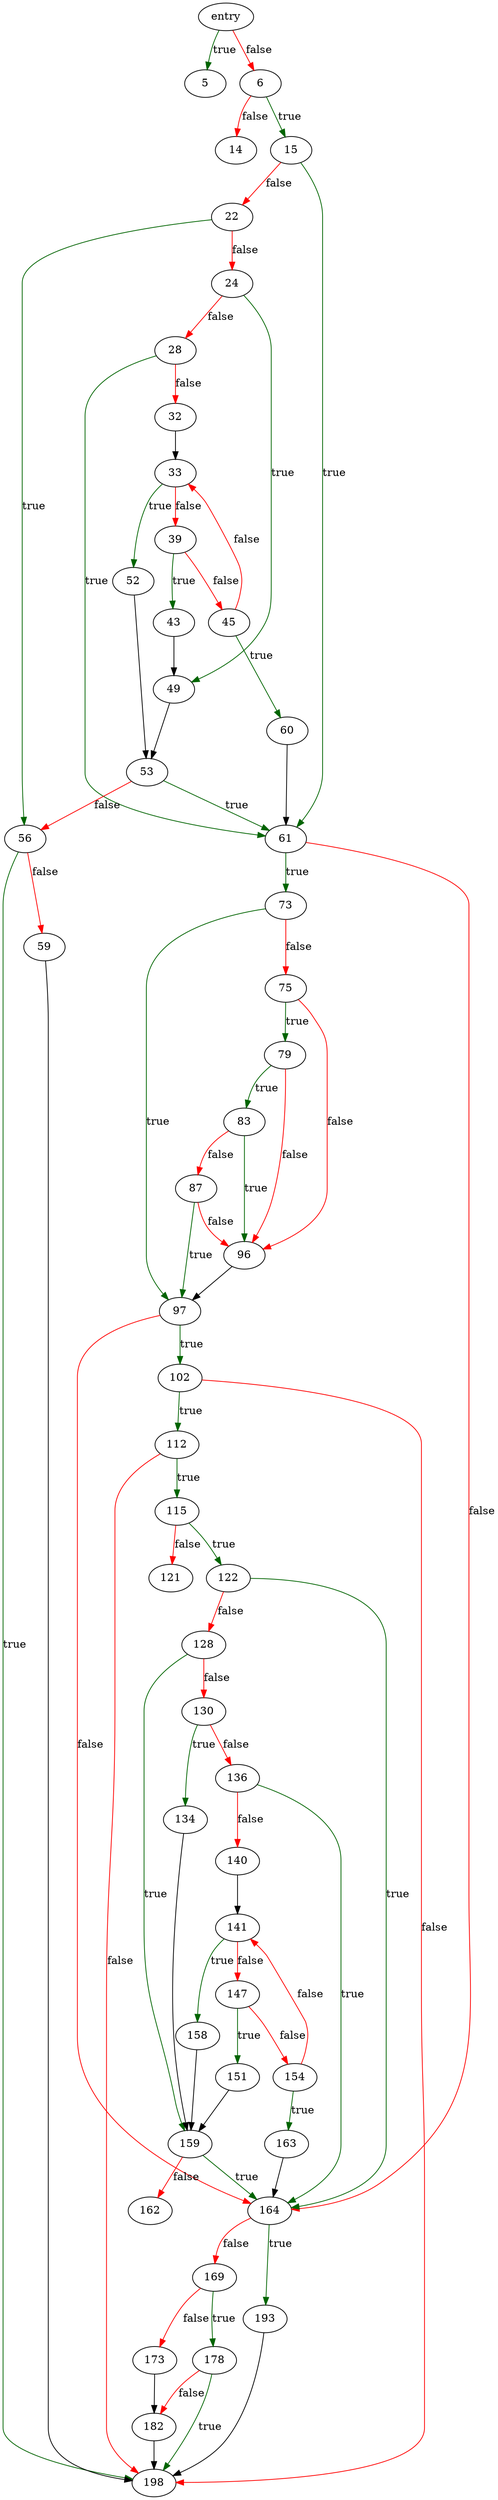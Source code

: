 digraph "hash_insert_if_absent" {
	// Node definitions.
	3 [label=entry];
	5;
	6;
	14;
	15;
	22;
	24;
	28;
	32;
	33;
	39;
	43;
	45;
	49;
	52;
	53;
	56;
	59;
	60;
	61;
	73;
	75;
	79;
	83;
	87;
	96;
	97;
	102;
	112;
	115;
	121;
	122;
	128;
	130;
	134;
	136;
	140;
	141;
	147;
	151;
	154;
	158;
	159;
	162;
	163;
	164;
	169;
	173;
	178;
	182;
	193;
	198;

	// Edge definitions.
	3 -> 5 [
		color=darkgreen
		label=true
	];
	3 -> 6 [
		color=red
		label=false
	];
	6 -> 14 [
		color=red
		label=false
	];
	6 -> 15 [
		color=darkgreen
		label=true
	];
	15 -> 22 [
		color=red
		label=false
	];
	15 -> 61 [
		color=darkgreen
		label=true
	];
	22 -> 24 [
		color=red
		label=false
	];
	22 -> 56 [
		color=darkgreen
		label=true
	];
	24 -> 28 [
		color=red
		label=false
	];
	24 -> 49 [
		color=darkgreen
		label=true
	];
	28 -> 32 [
		color=red
		label=false
	];
	28 -> 61 [
		color=darkgreen
		label=true
	];
	32 -> 33;
	33 -> 39 [
		color=red
		label=false
	];
	33 -> 52 [
		color=darkgreen
		label=true
	];
	39 -> 43 [
		color=darkgreen
		label=true
	];
	39 -> 45 [
		color=red
		label=false
	];
	43 -> 49;
	45 -> 33 [
		color=red
		label=false
	];
	45 -> 60 [
		color=darkgreen
		label=true
	];
	49 -> 53;
	52 -> 53;
	53 -> 56 [
		color=red
		label=false
	];
	53 -> 61 [
		color=darkgreen
		label=true
	];
	56 -> 59 [
		color=red
		label=false
	];
	56 -> 198 [
		color=darkgreen
		label=true
	];
	59 -> 198;
	60 -> 61;
	61 -> 73 [
		color=darkgreen
		label=true
	];
	61 -> 164 [
		color=red
		label=false
	];
	73 -> 75 [
		color=red
		label=false
	];
	73 -> 97 [
		color=darkgreen
		label=true
	];
	75 -> 79 [
		color=darkgreen
		label=true
	];
	75 -> 96 [
		color=red
		label=false
	];
	79 -> 83 [
		color=darkgreen
		label=true
	];
	79 -> 96 [
		color=red
		label=false
	];
	83 -> 87 [
		color=red
		label=false
	];
	83 -> 96 [
		color=darkgreen
		label=true
	];
	87 -> 96 [
		color=red
		label=false
	];
	87 -> 97 [
		color=darkgreen
		label=true
	];
	96 -> 97;
	97 -> 102 [
		color=darkgreen
		label=true
	];
	97 -> 164 [
		color=red
		label=false
	];
	102 -> 112 [
		color=darkgreen
		label=true
	];
	102 -> 198 [
		color=red
		label=false
	];
	112 -> 115 [
		color=darkgreen
		label=true
	];
	112 -> 198 [
		color=red
		label=false
	];
	115 -> 121 [
		color=red
		label=false
	];
	115 -> 122 [
		color=darkgreen
		label=true
	];
	122 -> 128 [
		color=red
		label=false
	];
	122 -> 164 [
		color=darkgreen
		label=true
	];
	128 -> 130 [
		color=red
		label=false
	];
	128 -> 159 [
		color=darkgreen
		label=true
	];
	130 -> 134 [
		color=darkgreen
		label=true
	];
	130 -> 136 [
		color=red
		label=false
	];
	134 -> 159;
	136 -> 140 [
		color=red
		label=false
	];
	136 -> 164 [
		color=darkgreen
		label=true
	];
	140 -> 141;
	141 -> 147 [
		color=red
		label=false
	];
	141 -> 158 [
		color=darkgreen
		label=true
	];
	147 -> 151 [
		color=darkgreen
		label=true
	];
	147 -> 154 [
		color=red
		label=false
	];
	151 -> 159;
	154 -> 141 [
		color=red
		label=false
	];
	154 -> 163 [
		color=darkgreen
		label=true
	];
	158 -> 159;
	159 -> 162 [
		color=red
		label=false
	];
	159 -> 164 [
		color=darkgreen
		label=true
	];
	163 -> 164;
	164 -> 169 [
		color=red
		label=false
	];
	164 -> 193 [
		color=darkgreen
		label=true
	];
	169 -> 173 [
		color=red
		label=false
	];
	169 -> 178 [
		color=darkgreen
		label=true
	];
	173 -> 182;
	178 -> 182 [
		color=red
		label=false
	];
	178 -> 198 [
		color=darkgreen
		label=true
	];
	182 -> 198;
	193 -> 198;
}